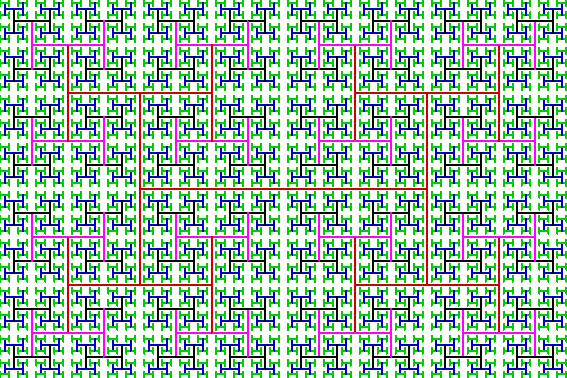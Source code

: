 size(10cm,0);

real a=-1.5, b=2a/3;

path[] H=(-a,0)--(a,0)^^(-a,-b)--(-a,b)^^(a,-b)--(a,b);

transform sc=scale(0.5);
transform[] t={shift(-a,b)*sc, shift(-a,-b)*sc,
               shift(a,b)*sc,  shift(a,-b)*sc};

void Hfractal(path[] g, int n, pen[] p=new pen[]{currentpen})
{
  p.cyclic=true;
  if(n == 0) draw(H,p[0]); else {
    for (int i=0; i < 4; ++i) {
      draw(t[i]*g,p[n]);
      Hfractal(t[i]*g,n-1,p);
    }
  }
}

Hfractal(H, 5, new pen[] {0.8*red, 0.8*green, 0.8*blue, black, blue+red});
